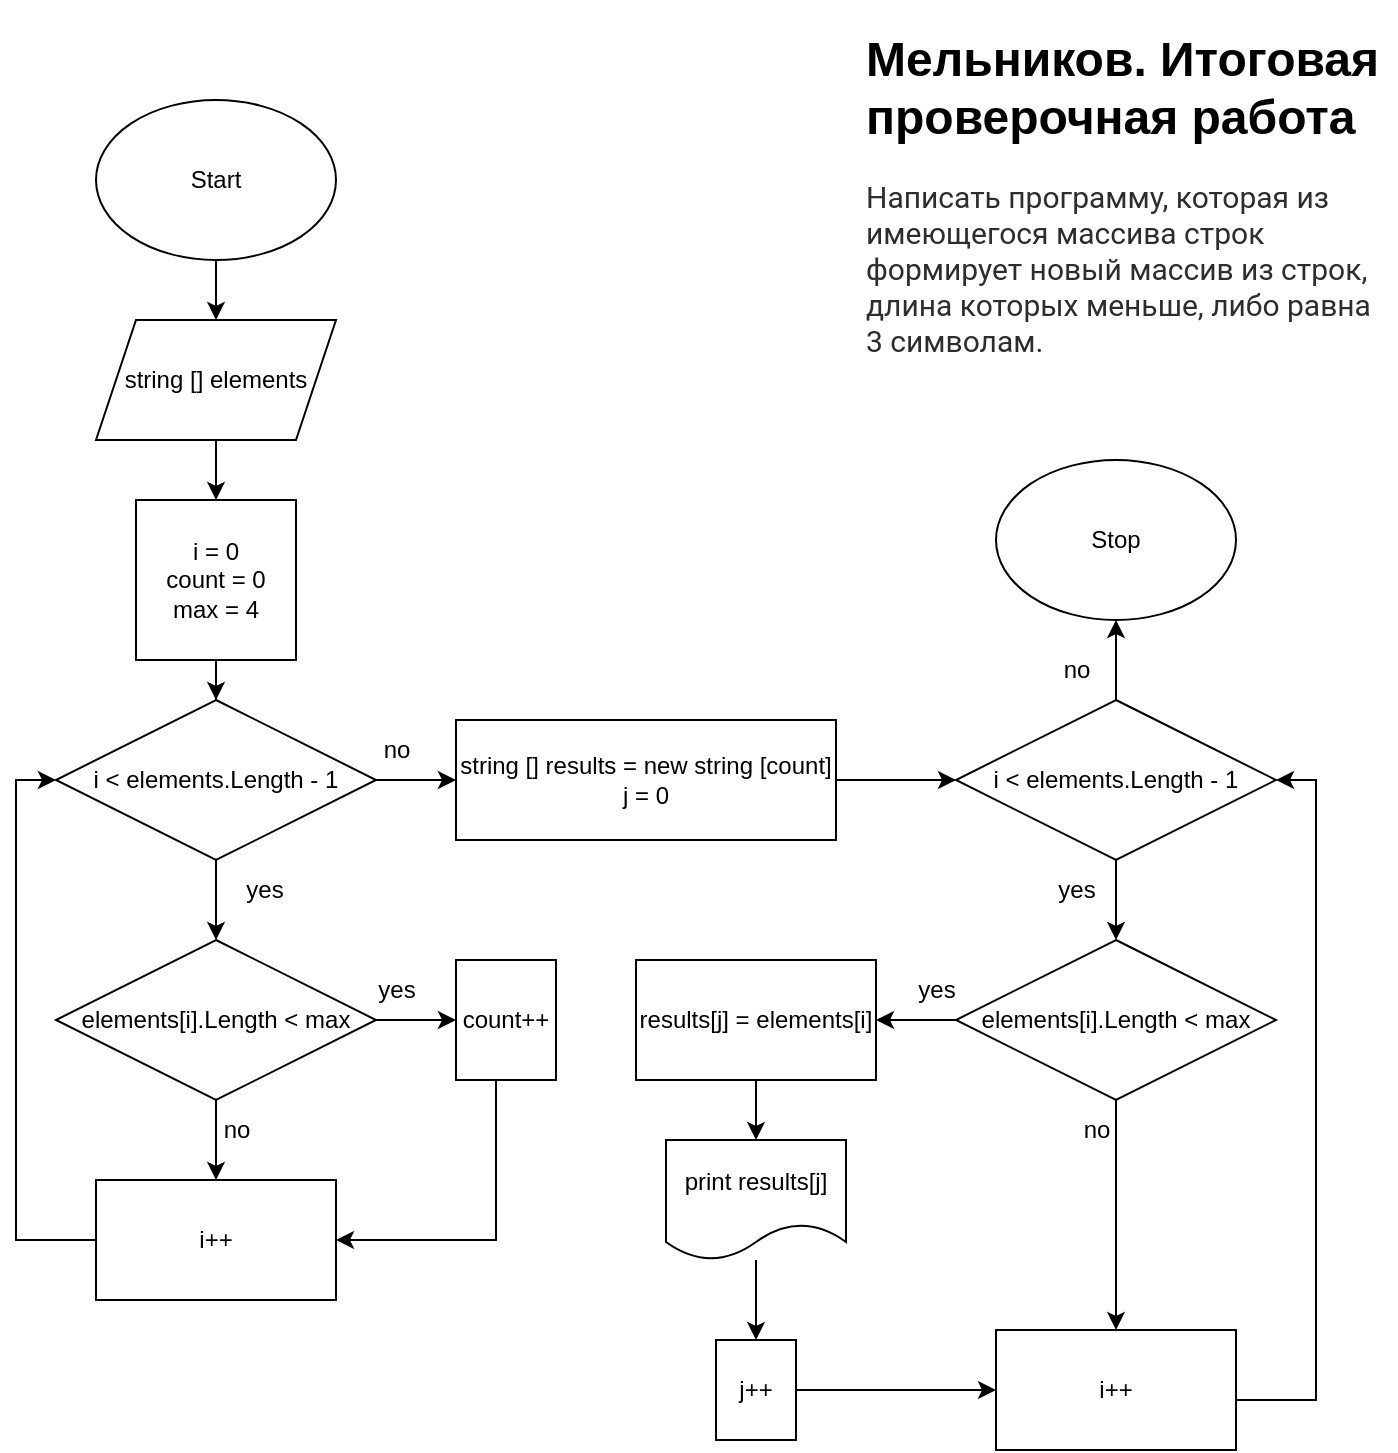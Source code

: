<mxfile version="20.3.0" type="device"><diagram id="DUYkh6AwdoPexabR9w1A" name="Страница 1"><mxGraphModel dx="1422" dy="865" grid="1" gridSize="10" guides="1" tooltips="1" connect="1" arrows="1" fold="1" page="1" pageScale="1" pageWidth="827" pageHeight="1169" math="0" shadow="0"><root><mxCell id="0"/><mxCell id="1" parent="0"/><mxCell id="0ykWP8fx8nEdQexTeX9b-6" value="" style="edgeStyle=orthogonalEdgeStyle;rounded=0;orthogonalLoop=1;jettySize=auto;html=1;" edge="1" parent="1" source="0ykWP8fx8nEdQexTeX9b-1"><mxGeometry relative="1" as="geometry"><mxPoint x="200" y="190" as="targetPoint"/></mxGeometry></mxCell><mxCell id="0ykWP8fx8nEdQexTeX9b-1" value="Start" style="ellipse;whiteSpace=wrap;html=1;" vertex="1" parent="1"><mxGeometry x="140" y="80" width="120" height="80" as="geometry"/></mxCell><mxCell id="0ykWP8fx8nEdQexTeX9b-15" value="" style="edgeStyle=orthogonalEdgeStyle;rounded=0;orthogonalLoop=1;jettySize=auto;html=1;" edge="1" parent="1" source="0ykWP8fx8nEdQexTeX9b-4"><mxGeometry relative="1" as="geometry"><mxPoint x="200" y="620" as="targetPoint"/></mxGeometry></mxCell><mxCell id="0ykWP8fx8nEdQexTeX9b-32" value="" style="edgeStyle=orthogonalEdgeStyle;rounded=0;orthogonalLoop=1;jettySize=auto;html=1;" edge="1" parent="1" source="0ykWP8fx8nEdQexTeX9b-4" target="0ykWP8fx8nEdQexTeX9b-31"><mxGeometry relative="1" as="geometry"/></mxCell><mxCell id="0ykWP8fx8nEdQexTeX9b-4" value="elements[i].Length &amp;lt; max" style="rhombus;whiteSpace=wrap;html=1;" vertex="1" parent="1"><mxGeometry x="120" y="500" width="160" height="80" as="geometry"/></mxCell><mxCell id="0ykWP8fx8nEdQexTeX9b-5" value="&lt;h1&gt;Мельников. Итоговая проверочная работа&lt;/h1&gt;&lt;p&gt;&lt;span style=&quot;color: rgb(44, 45, 48); font-family: Roboto, &amp;quot;San Francisco&amp;quot;, &amp;quot;Helvetica Neue&amp;quot;, Helvetica, Arial; font-size: 15px; background-color: rgb(255, 255, 255);&quot;&gt;Написать программу, которая из имеющегося массива строк формирует новый массив из строк, длина которых меньше, либо равна 3 символам.&lt;/span&gt;&lt;br&gt;&lt;/p&gt;" style="text;html=1;strokeColor=none;fillColor=none;spacing=5;spacingTop=-20;whiteSpace=wrap;overflow=hidden;rounded=0;" vertex="1" parent="1"><mxGeometry x="520" y="40" width="270" height="180" as="geometry"/></mxCell><mxCell id="0ykWP8fx8nEdQexTeX9b-43" style="edgeStyle=orthogonalEdgeStyle;rounded=0;orthogonalLoop=1;jettySize=auto;html=1;entryX=0;entryY=0.5;entryDx=0;entryDy=0;" edge="1" parent="1" source="0ykWP8fx8nEdQexTeX9b-12" target="0ykWP8fx8nEdQexTeX9b-19"><mxGeometry relative="1" as="geometry"><mxPoint x="80" y="420" as="targetPoint"/><Array as="points"><mxPoint x="100" y="650"/><mxPoint x="100" y="420"/></Array></mxGeometry></mxCell><mxCell id="0ykWP8fx8nEdQexTeX9b-12" value="i++" style="rounded=0;whiteSpace=wrap;html=1;" vertex="1" parent="1"><mxGeometry x="140" y="620" width="120" height="60" as="geometry"/></mxCell><mxCell id="0ykWP8fx8nEdQexTeX9b-30" value="" style="edgeStyle=orthogonalEdgeStyle;rounded=0;orthogonalLoop=1;jettySize=auto;html=1;" edge="1" parent="1" source="0ykWP8fx8nEdQexTeX9b-13" target="0ykWP8fx8nEdQexTeX9b-14"><mxGeometry relative="1" as="geometry"/></mxCell><mxCell id="0ykWP8fx8nEdQexTeX9b-13" value="string [] elements" style="shape=parallelogram;perimeter=parallelogramPerimeter;whiteSpace=wrap;html=1;fixedSize=1;" vertex="1" parent="1"><mxGeometry x="140" y="190" width="120" height="60" as="geometry"/></mxCell><mxCell id="0ykWP8fx8nEdQexTeX9b-20" value="" style="edgeStyle=orthogonalEdgeStyle;rounded=0;orthogonalLoop=1;jettySize=auto;html=1;" edge="1" parent="1" source="0ykWP8fx8nEdQexTeX9b-14" target="0ykWP8fx8nEdQexTeX9b-19"><mxGeometry relative="1" as="geometry"/></mxCell><mxCell id="0ykWP8fx8nEdQexTeX9b-14" value="i = 0&lt;br&gt;count = 0&lt;br&gt;max = 4" style="rounded=0;whiteSpace=wrap;html=1;" vertex="1" parent="1"><mxGeometry x="160" y="280" width="80" height="80" as="geometry"/></mxCell><mxCell id="0ykWP8fx8nEdQexTeX9b-21" value="" style="edgeStyle=orthogonalEdgeStyle;rounded=0;orthogonalLoop=1;jettySize=auto;html=1;" edge="1" parent="1" source="0ykWP8fx8nEdQexTeX9b-19" target="0ykWP8fx8nEdQexTeX9b-4"><mxGeometry relative="1" as="geometry"/></mxCell><mxCell id="0ykWP8fx8nEdQexTeX9b-39" value="" style="edgeStyle=orthogonalEdgeStyle;rounded=0;orthogonalLoop=1;jettySize=auto;html=1;" edge="1" parent="1" source="0ykWP8fx8nEdQexTeX9b-19" target="0ykWP8fx8nEdQexTeX9b-37"><mxGeometry relative="1" as="geometry"/></mxCell><mxCell id="0ykWP8fx8nEdQexTeX9b-19" value="i &amp;lt; elements.Length - 1" style="rhombus;whiteSpace=wrap;html=1;" vertex="1" parent="1"><mxGeometry x="120" y="380" width="160" height="80" as="geometry"/></mxCell><mxCell id="0ykWP8fx8nEdQexTeX9b-26" value="yes" style="text;html=1;align=center;verticalAlign=middle;resizable=0;points=[];autosize=1;strokeColor=none;fillColor=none;" vertex="1" parent="1"><mxGeometry x="204" y="460" width="40" height="30" as="geometry"/></mxCell><mxCell id="0ykWP8fx8nEdQexTeX9b-28" value="no" style="text;html=1;align=center;verticalAlign=middle;resizable=0;points=[];autosize=1;strokeColor=none;fillColor=none;" vertex="1" parent="1"><mxGeometry x="190" y="580" width="40" height="30" as="geometry"/></mxCell><mxCell id="0ykWP8fx8nEdQexTeX9b-44" style="edgeStyle=orthogonalEdgeStyle;rounded=0;orthogonalLoop=1;jettySize=auto;html=1;entryX=1;entryY=0.5;entryDx=0;entryDy=0;" edge="1" parent="1" source="0ykWP8fx8nEdQexTeX9b-31" target="0ykWP8fx8nEdQexTeX9b-12"><mxGeometry relative="1" as="geometry"><Array as="points"><mxPoint x="340" y="650"/></Array></mxGeometry></mxCell><mxCell id="0ykWP8fx8nEdQexTeX9b-31" value="count++" style="rounded=0;whiteSpace=wrap;html=1;" vertex="1" parent="1"><mxGeometry x="320" y="510" width="50" height="60" as="geometry"/></mxCell><mxCell id="0ykWP8fx8nEdQexTeX9b-33" value="yes" style="text;html=1;align=center;verticalAlign=middle;resizable=0;points=[];autosize=1;strokeColor=none;fillColor=none;" vertex="1" parent="1"><mxGeometry x="270" y="510" width="40" height="30" as="geometry"/></mxCell><mxCell id="0ykWP8fx8nEdQexTeX9b-46" value="" style="edgeStyle=orthogonalEdgeStyle;rounded=0;orthogonalLoop=1;jettySize=auto;html=1;" edge="1" parent="1" source="0ykWP8fx8nEdQexTeX9b-37" target="0ykWP8fx8nEdQexTeX9b-45"><mxGeometry relative="1" as="geometry"/></mxCell><mxCell id="0ykWP8fx8nEdQexTeX9b-37" value="string [] results = new string [count]&lt;br&gt;j = 0" style="rounded=0;whiteSpace=wrap;html=1;" vertex="1" parent="1"><mxGeometry x="320" y="390" width="190" height="60" as="geometry"/></mxCell><mxCell id="0ykWP8fx8nEdQexTeX9b-40" value="no" style="text;html=1;align=center;verticalAlign=middle;resizable=0;points=[];autosize=1;strokeColor=none;fillColor=none;" vertex="1" parent="1"><mxGeometry x="270" y="390" width="40" height="30" as="geometry"/></mxCell><mxCell id="0ykWP8fx8nEdQexTeX9b-48" value="" style="edgeStyle=orthogonalEdgeStyle;rounded=0;orthogonalLoop=1;jettySize=auto;html=1;" edge="1" parent="1" source="0ykWP8fx8nEdQexTeX9b-45" target="0ykWP8fx8nEdQexTeX9b-47"><mxGeometry relative="1" as="geometry"/></mxCell><mxCell id="0ykWP8fx8nEdQexTeX9b-50" value="" style="edgeStyle=orthogonalEdgeStyle;rounded=0;orthogonalLoop=1;jettySize=auto;html=1;" edge="1" parent="1" source="0ykWP8fx8nEdQexTeX9b-45" target="0ykWP8fx8nEdQexTeX9b-49"><mxGeometry relative="1" as="geometry"/></mxCell><mxCell id="0ykWP8fx8nEdQexTeX9b-45" value="i &amp;lt; elements.Length - 1" style="rhombus;whiteSpace=wrap;html=1;" vertex="1" parent="1"><mxGeometry x="570" y="380" width="160" height="80" as="geometry"/></mxCell><mxCell id="0ykWP8fx8nEdQexTeX9b-55" value="" style="edgeStyle=orthogonalEdgeStyle;rounded=0;orthogonalLoop=1;jettySize=auto;html=1;" edge="1" parent="1" source="0ykWP8fx8nEdQexTeX9b-47" target="0ykWP8fx8nEdQexTeX9b-54"><mxGeometry relative="1" as="geometry"/></mxCell><mxCell id="0ykWP8fx8nEdQexTeX9b-57" value="" style="edgeStyle=orthogonalEdgeStyle;rounded=0;orthogonalLoop=1;jettySize=auto;html=1;" edge="1" parent="1" source="0ykWP8fx8nEdQexTeX9b-47" target="0ykWP8fx8nEdQexTeX9b-53"><mxGeometry relative="1" as="geometry"/></mxCell><mxCell id="0ykWP8fx8nEdQexTeX9b-47" value="elements[i].Length &amp;lt; max" style="rhombus;whiteSpace=wrap;html=1;" vertex="1" parent="1"><mxGeometry x="570" y="500" width="160" height="80" as="geometry"/></mxCell><mxCell id="0ykWP8fx8nEdQexTeX9b-49" value="Stop" style="ellipse;whiteSpace=wrap;html=1;" vertex="1" parent="1"><mxGeometry x="590" y="260" width="120" height="80" as="geometry"/></mxCell><mxCell id="0ykWP8fx8nEdQexTeX9b-51" value="yes" style="text;html=1;align=center;verticalAlign=middle;resizable=0;points=[];autosize=1;strokeColor=none;fillColor=none;" vertex="1" parent="1"><mxGeometry x="610" y="460" width="40" height="30" as="geometry"/></mxCell><mxCell id="0ykWP8fx8nEdQexTeX9b-52" value="no" style="text;html=1;align=center;verticalAlign=middle;resizable=0;points=[];autosize=1;strokeColor=none;fillColor=none;" vertex="1" parent="1"><mxGeometry x="610" y="350" width="40" height="30" as="geometry"/></mxCell><mxCell id="0ykWP8fx8nEdQexTeX9b-65" value="" style="edgeStyle=orthogonalEdgeStyle;rounded=0;orthogonalLoop=1;jettySize=auto;html=1;" edge="1" parent="1" source="0ykWP8fx8nEdQexTeX9b-53" target="0ykWP8fx8nEdQexTeX9b-64"><mxGeometry relative="1" as="geometry"/></mxCell><mxCell id="0ykWP8fx8nEdQexTeX9b-53" value="results[j] = elements[i]" style="rounded=0;whiteSpace=wrap;html=1;" vertex="1" parent="1"><mxGeometry x="410" y="510" width="120" height="60" as="geometry"/></mxCell><mxCell id="0ykWP8fx8nEdQexTeX9b-56" style="edgeStyle=orthogonalEdgeStyle;rounded=0;orthogonalLoop=1;jettySize=auto;html=1;entryX=1;entryY=0.5;entryDx=0;entryDy=0;" edge="1" parent="1" source="0ykWP8fx8nEdQexTeX9b-54" target="0ykWP8fx8nEdQexTeX9b-45"><mxGeometry relative="1" as="geometry"><Array as="points"><mxPoint x="750" y="730"/><mxPoint x="750" y="420"/></Array></mxGeometry></mxCell><mxCell id="0ykWP8fx8nEdQexTeX9b-54" value="i++" style="rounded=0;whiteSpace=wrap;html=1;" vertex="1" parent="1"><mxGeometry x="590" y="695" width="120" height="60" as="geometry"/></mxCell><mxCell id="0ykWP8fx8nEdQexTeX9b-58" value="yes" style="text;html=1;align=center;verticalAlign=middle;resizable=0;points=[];autosize=1;strokeColor=none;fillColor=none;" vertex="1" parent="1"><mxGeometry x="540" y="510" width="40" height="30" as="geometry"/></mxCell><mxCell id="0ykWP8fx8nEdQexTeX9b-59" value="no" style="text;html=1;align=center;verticalAlign=middle;resizable=0;points=[];autosize=1;strokeColor=none;fillColor=none;" vertex="1" parent="1"><mxGeometry x="620" y="580" width="40" height="30" as="geometry"/></mxCell><mxCell id="0ykWP8fx8nEdQexTeX9b-67" value="" style="edgeStyle=orthogonalEdgeStyle;rounded=0;orthogonalLoop=1;jettySize=auto;html=1;" edge="1" parent="1" source="0ykWP8fx8nEdQexTeX9b-64" target="0ykWP8fx8nEdQexTeX9b-66"><mxGeometry relative="1" as="geometry"/></mxCell><mxCell id="0ykWP8fx8nEdQexTeX9b-64" value="print results[j]" style="shape=document;whiteSpace=wrap;html=1;boundedLbl=1;" vertex="1" parent="1"><mxGeometry x="425" y="600" width="90" height="60" as="geometry"/></mxCell><mxCell id="0ykWP8fx8nEdQexTeX9b-68" value="" style="edgeStyle=orthogonalEdgeStyle;rounded=0;orthogonalLoop=1;jettySize=auto;html=1;" edge="1" parent="1" source="0ykWP8fx8nEdQexTeX9b-66" target="0ykWP8fx8nEdQexTeX9b-54"><mxGeometry relative="1" as="geometry"/></mxCell><mxCell id="0ykWP8fx8nEdQexTeX9b-66" value="j++" style="rounded=0;whiteSpace=wrap;html=1;" vertex="1" parent="1"><mxGeometry x="450" y="700" width="40" height="50" as="geometry"/></mxCell></root></mxGraphModel></diagram></mxfile>